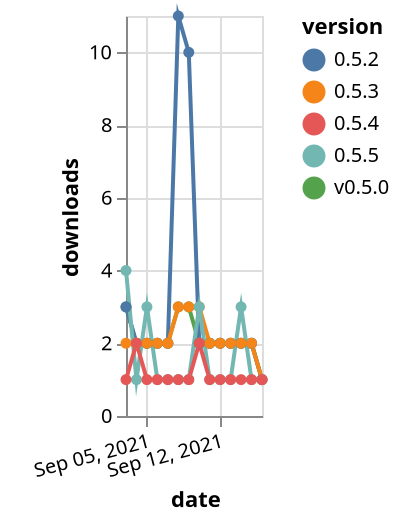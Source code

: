 {"$schema": "https://vega.github.io/schema/vega-lite/v5.json", "description": "A simple bar chart with embedded data.", "data": {"values": [{"date": "2021-09-03", "total": 2640, "delta": 3, "version": "v0.5.0"}, {"date": "2021-09-04", "total": 2642, "delta": 2, "version": "v0.5.0"}, {"date": "2021-09-05", "total": 2644, "delta": 2, "version": "v0.5.0"}, {"date": "2021-09-06", "total": 2646, "delta": 2, "version": "v0.5.0"}, {"date": "2021-09-07", "total": 2648, "delta": 2, "version": "v0.5.0"}, {"date": "2021-09-08", "total": 2651, "delta": 3, "version": "v0.5.0"}, {"date": "2021-09-09", "total": 2654, "delta": 3, "version": "v0.5.0"}, {"date": "2021-09-10", "total": 2656, "delta": 2, "version": "v0.5.0"}, {"date": "2021-09-11", "total": 2658, "delta": 2, "version": "v0.5.0"}, {"date": "2021-09-12", "total": 2660, "delta": 2, "version": "v0.5.0"}, {"date": "2021-09-13", "total": 2662, "delta": 2, "version": "v0.5.0"}, {"date": "2021-09-14", "total": 2664, "delta": 2, "version": "v0.5.0"}, {"date": "2021-09-15", "total": 2666, "delta": 2, "version": "v0.5.0"}, {"date": "2021-09-16", "total": 2667, "delta": 1, "version": "v0.5.0"}, {"date": "2021-09-03", "total": 7088, "delta": 3, "version": "0.5.2"}, {"date": "2021-09-04", "total": 7090, "delta": 2, "version": "0.5.2"}, {"date": "2021-09-05", "total": 7092, "delta": 2, "version": "0.5.2"}, {"date": "2021-09-06", "total": 7094, "delta": 2, "version": "0.5.2"}, {"date": "2021-09-07", "total": 7096, "delta": 2, "version": "0.5.2"}, {"date": "2021-09-08", "total": 7107, "delta": 11, "version": "0.5.2"}, {"date": "2021-09-09", "total": 7117, "delta": 10, "version": "0.5.2"}, {"date": "2021-09-10", "total": 7119, "delta": 2, "version": "0.5.2"}, {"date": "2021-09-11", "total": 7121, "delta": 2, "version": "0.5.2"}, {"date": "2021-09-12", "total": 7123, "delta": 2, "version": "0.5.2"}, {"date": "2021-09-13", "total": 7125, "delta": 2, "version": "0.5.2"}, {"date": "2021-09-14", "total": 7127, "delta": 2, "version": "0.5.2"}, {"date": "2021-09-15", "total": 7129, "delta": 2, "version": "0.5.2"}, {"date": "2021-09-16", "total": 7130, "delta": 1, "version": "0.5.2"}, {"date": "2021-09-03", "total": 2903, "delta": 2, "version": "0.5.3"}, {"date": "2021-09-04", "total": 2905, "delta": 2, "version": "0.5.3"}, {"date": "2021-09-05", "total": 2907, "delta": 2, "version": "0.5.3"}, {"date": "2021-09-06", "total": 2909, "delta": 2, "version": "0.5.3"}, {"date": "2021-09-07", "total": 2911, "delta": 2, "version": "0.5.3"}, {"date": "2021-09-08", "total": 2914, "delta": 3, "version": "0.5.3"}, {"date": "2021-09-09", "total": 2917, "delta": 3, "version": "0.5.3"}, {"date": "2021-09-10", "total": 2920, "delta": 3, "version": "0.5.3"}, {"date": "2021-09-11", "total": 2922, "delta": 2, "version": "0.5.3"}, {"date": "2021-09-12", "total": 2924, "delta": 2, "version": "0.5.3"}, {"date": "2021-09-13", "total": 2926, "delta": 2, "version": "0.5.3"}, {"date": "2021-09-14", "total": 2928, "delta": 2, "version": "0.5.3"}, {"date": "2021-09-15", "total": 2930, "delta": 2, "version": "0.5.3"}, {"date": "2021-09-16", "total": 2931, "delta": 1, "version": "0.5.3"}, {"date": "2021-09-03", "total": 398, "delta": 4, "version": "0.5.5"}, {"date": "2021-09-04", "total": 399, "delta": 1, "version": "0.5.5"}, {"date": "2021-09-05", "total": 402, "delta": 3, "version": "0.5.5"}, {"date": "2021-09-06", "total": 403, "delta": 1, "version": "0.5.5"}, {"date": "2021-09-07", "total": 404, "delta": 1, "version": "0.5.5"}, {"date": "2021-09-08", "total": 405, "delta": 1, "version": "0.5.5"}, {"date": "2021-09-09", "total": 406, "delta": 1, "version": "0.5.5"}, {"date": "2021-09-10", "total": 409, "delta": 3, "version": "0.5.5"}, {"date": "2021-09-11", "total": 410, "delta": 1, "version": "0.5.5"}, {"date": "2021-09-12", "total": 411, "delta": 1, "version": "0.5.5"}, {"date": "2021-09-13", "total": 412, "delta": 1, "version": "0.5.5"}, {"date": "2021-09-14", "total": 415, "delta": 3, "version": "0.5.5"}, {"date": "2021-09-15", "total": 416, "delta": 1, "version": "0.5.5"}, {"date": "2021-09-16", "total": 417, "delta": 1, "version": "0.5.5"}, {"date": "2021-09-03", "total": 297, "delta": 1, "version": "0.5.4"}, {"date": "2021-09-04", "total": 299, "delta": 2, "version": "0.5.4"}, {"date": "2021-09-05", "total": 300, "delta": 1, "version": "0.5.4"}, {"date": "2021-09-06", "total": 301, "delta": 1, "version": "0.5.4"}, {"date": "2021-09-07", "total": 302, "delta": 1, "version": "0.5.4"}, {"date": "2021-09-08", "total": 303, "delta": 1, "version": "0.5.4"}, {"date": "2021-09-09", "total": 304, "delta": 1, "version": "0.5.4"}, {"date": "2021-09-10", "total": 306, "delta": 2, "version": "0.5.4"}, {"date": "2021-09-11", "total": 307, "delta": 1, "version": "0.5.4"}, {"date": "2021-09-12", "total": 308, "delta": 1, "version": "0.5.4"}, {"date": "2021-09-13", "total": 309, "delta": 1, "version": "0.5.4"}, {"date": "2021-09-14", "total": 310, "delta": 1, "version": "0.5.4"}, {"date": "2021-09-15", "total": 311, "delta": 1, "version": "0.5.4"}, {"date": "2021-09-16", "total": 312, "delta": 1, "version": "0.5.4"}]}, "width": "container", "mark": {"type": "line", "point": {"filled": true}}, "encoding": {"x": {"field": "date", "type": "temporal", "timeUnit": "yearmonthdate", "title": "date", "axis": {"labelAngle": -15}}, "y": {"field": "delta", "type": "quantitative", "title": "downloads"}, "color": {"field": "version", "type": "nominal"}, "tooltip": {"field": "delta"}}}